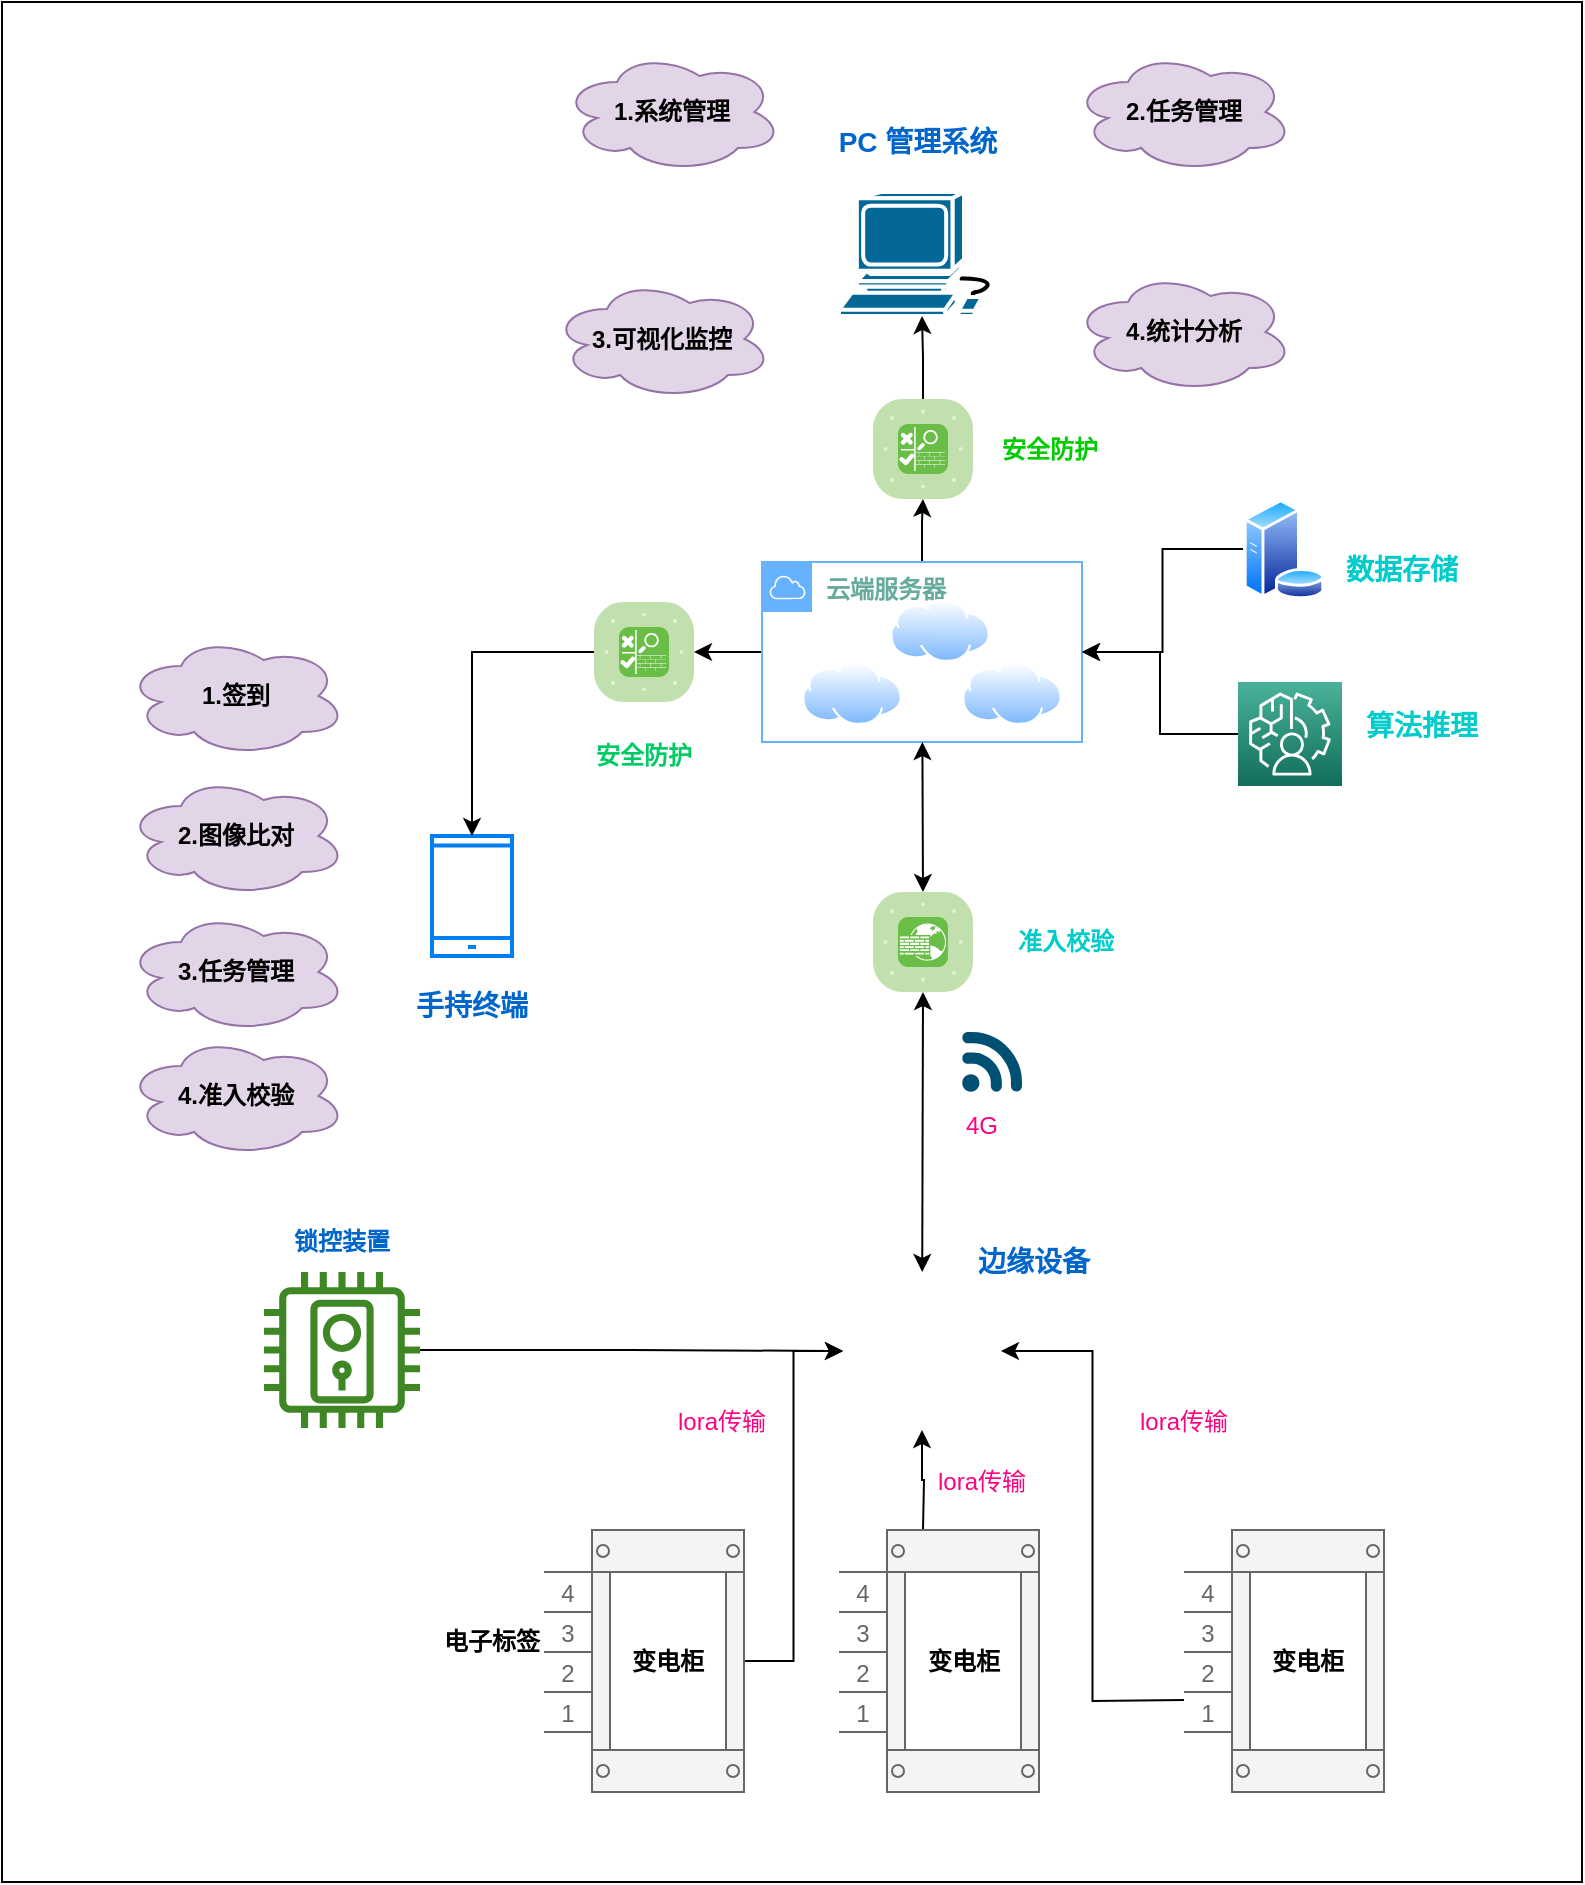 <mxfile version="20.4.0" type="github">
  <diagram id="f5aA6mKZVOiBzjaRbKyW" name="第 1 页">
    <mxGraphModel dx="2062" dy="2259" grid="1" gridSize="10" guides="1" tooltips="1" connect="1" arrows="1" fold="1" page="1" pageScale="1" pageWidth="827" pageHeight="1169" math="0" shadow="0">
      <root>
        <mxCell id="0" />
        <mxCell id="1" parent="0" />
        <mxCell id="h2EVxIKH0hydPoliz-5T-83" value="" style="rounded=0;whiteSpace=wrap;html=1;fontSize=14;" parent="1" vertex="1">
          <mxGeometry x="20" y="-15" width="790" height="940" as="geometry" />
        </mxCell>
        <mxCell id="h2EVxIKH0hydPoliz-5T-13" style="edgeStyle=orthogonalEdgeStyle;rounded=0;orthogonalLoop=1;jettySize=auto;html=1;entryX=0;entryY=0.5;entryDx=0;entryDy=0;" parent="1" source="h2EVxIKH0hydPoliz-5T-1" target="h2EVxIKH0hydPoliz-5T-12" edge="1">
          <mxGeometry relative="1" as="geometry" />
        </mxCell>
        <mxCell id="h2EVxIKH0hydPoliz-5T-1" value="" style="strokeColor=#666666;html=1;verticalLabelPosition=bottom;labelBackgroundColor=#ffffff;verticalAlign=top;outlineConnect=0;shadow=0;dashed=0;shape=mxgraph.rackGeneral.container;fillColor2=#f4f4f4;container=1;collapsible=0;childLayout=rack;allowGaps=1;marginLeft=33;marginRight=9;marginTop=21;marginBottom=22;textColor=#666666;numDisp=ascend;" parent="1" vertex="1">
          <mxGeometry x="291" y="749" width="100" height="131" as="geometry" />
        </mxCell>
        <mxCell id="h2EVxIKH0hydPoliz-5T-51" value="变电柜" style="text;html=1;strokeColor=none;fillColor=none;align=center;verticalAlign=middle;whiteSpace=wrap;rounded=0;fontStyle=1" parent="h2EVxIKH0hydPoliz-5T-1" vertex="1">
          <mxGeometry x="33" y="50.5" width="58" height="30" as="geometry" />
        </mxCell>
        <mxCell id="h2EVxIKH0hydPoliz-5T-19" style="edgeStyle=orthogonalEdgeStyle;rounded=0;orthogonalLoop=1;jettySize=auto;html=1;" parent="1" source="h2EVxIKH0hydPoliz-5T-4" target="h2EVxIKH0hydPoliz-5T-12" edge="1">
          <mxGeometry relative="1" as="geometry" />
        </mxCell>
        <mxCell id="h2EVxIKH0hydPoliz-5T-4" value="" style="sketch=0;outlineConnect=0;fontColor=#232F3E;gradientColor=none;fillColor=#3F8624;strokeColor=none;dashed=0;verticalLabelPosition=bottom;verticalAlign=top;align=center;html=1;fontSize=12;fontStyle=0;aspect=fixed;pointerEvents=1;shape=mxgraph.aws4.door_lock;" parent="1" vertex="1">
          <mxGeometry x="151" y="620" width="78" height="78" as="geometry" />
        </mxCell>
        <mxCell id="h2EVxIKH0hydPoliz-5T-5" value="锁控装置" style="text;html=1;strokeColor=none;fillColor=none;align=center;verticalAlign=middle;whiteSpace=wrap;rounded=0;fontStyle=1;fontColor=#0066CC;" parent="1" vertex="1">
          <mxGeometry x="160" y="590" width="60" height="30" as="geometry" />
        </mxCell>
        <mxCell id="h2EVxIKH0hydPoliz-5T-22" style="edgeStyle=orthogonalEdgeStyle;rounded=0;orthogonalLoop=1;jettySize=auto;html=1;" parent="1" target="h2EVxIKH0hydPoliz-5T-12" edge="1">
          <mxGeometry relative="1" as="geometry">
            <mxPoint x="480.5" y="749" as="sourcePoint" />
          </mxGeometry>
        </mxCell>
        <mxCell id="h2EVxIKH0hydPoliz-5T-15" style="edgeStyle=orthogonalEdgeStyle;rounded=0;orthogonalLoop=1;jettySize=auto;html=1;entryX=1;entryY=0.5;entryDx=0;entryDy=0;" parent="1" target="h2EVxIKH0hydPoliz-5T-12" edge="1">
          <mxGeometry relative="1" as="geometry">
            <mxPoint x="611" y="834" as="sourcePoint" />
          </mxGeometry>
        </mxCell>
        <mxCell id="h2EVxIKH0hydPoliz-5T-10" value="电子标签" style="text;html=1;strokeColor=none;fillColor=none;align=center;verticalAlign=middle;whiteSpace=wrap;rounded=0;fontStyle=1" parent="1" vertex="1">
          <mxGeometry x="235" y="790" width="60" height="30" as="geometry" />
        </mxCell>
        <mxCell id="h2EVxIKH0hydPoliz-5T-12" value="" style="shape=image;html=1;verticalAlign=top;verticalLabelPosition=bottom;labelBackgroundColor=#ffffff;imageAspect=0;aspect=fixed;image=https://cdn1.iconfinder.com/data/icons/nuvola2/128x128/apps/kcmpci.png" parent="1" vertex="1">
          <mxGeometry x="440.5" y="620" width="79" height="79" as="geometry" />
        </mxCell>
        <mxCell id="h2EVxIKH0hydPoliz-5T-24" value="" style="points=[[0.005,0.09,0],[0.08,0,0],[0.76,0.25,0],[1,0.92,0],[0.91,0.995,0],[0.57,0.995,0],[0.045,0.955,0],[0.005,0.43,0]];verticalLabelPosition=bottom;sketch=0;html=1;verticalAlign=top;aspect=fixed;align=center;pointerEvents=1;shape=mxgraph.cisco19.3g_4g_indicator;fillColor=#005073;strokeColor=none;" parent="1" vertex="1">
          <mxGeometry x="500" y="500" width="30" height="30" as="geometry" />
        </mxCell>
        <mxCell id="h2EVxIKH0hydPoliz-5T-63" value="" style="edgeStyle=orthogonalEdgeStyle;rounded=0;orthogonalLoop=1;jettySize=auto;html=1;" parent="1" source="h2EVxIKH0hydPoliz-5T-25" target="h2EVxIKH0hydPoliz-5T-61" edge="1">
          <mxGeometry relative="1" as="geometry" />
        </mxCell>
        <mxCell id="h2EVxIKH0hydPoliz-5T-68" value="" style="edgeStyle=orthogonalEdgeStyle;rounded=0;orthogonalLoop=1;jettySize=auto;html=1;" parent="1" source="h2EVxIKH0hydPoliz-5T-25" target="h2EVxIKH0hydPoliz-5T-62" edge="1">
          <mxGeometry relative="1" as="geometry" />
        </mxCell>
        <mxCell id="h2EVxIKH0hydPoliz-5T-25" value="&lt;b&gt;&lt;font color=&quot;#67ab9f&quot;&gt;云端服务器&lt;/font&gt;&lt;/b&gt;" style="sketch=0;outlineConnect=0;gradientColor=none;html=1;whiteSpace=wrap;fontSize=12;fontStyle=0;shape=mxgraph.aws4.group;grIcon=mxgraph.aws4.group_aws_cloud;strokeColor=#66B2FF;fillColor=none;verticalAlign=top;align=left;spacingLeft=30;fontColor=#AAB7B8;dashed=0;" parent="1" vertex="1">
          <mxGeometry x="400" y="265" width="160" height="90" as="geometry" />
        </mxCell>
        <mxCell id="h2EVxIKH0hydPoliz-5T-27" value="" style="aspect=fixed;perimeter=ellipsePerimeter;html=1;align=center;shadow=0;dashed=0;spacingTop=3;image;image=img/lib/active_directory/internet_cloud.svg;" parent="1" vertex="1">
          <mxGeometry x="420" y="315" width="50" height="31.5" as="geometry" />
        </mxCell>
        <mxCell id="h2EVxIKH0hydPoliz-5T-28" value="" style="aspect=fixed;perimeter=ellipsePerimeter;html=1;align=center;shadow=0;dashed=0;spacingTop=3;image;image=img/lib/active_directory/internet_cloud.svg;" parent="1" vertex="1">
          <mxGeometry x="464" y="283.5" width="50" height="31.5" as="geometry" />
        </mxCell>
        <mxCell id="h2EVxIKH0hydPoliz-5T-33" value="4G" style="text;html=1;strokeColor=none;fillColor=none;align=center;verticalAlign=middle;whiteSpace=wrap;rounded=0;fontColor=#FF0080;" parent="1" vertex="1">
          <mxGeometry x="480" y="532" width="60" height="30" as="geometry" />
        </mxCell>
        <mxCell id="h2EVxIKH0hydPoliz-5T-35" value="" style="html=1;verticalLabelPosition=bottom;align=center;labelBackgroundColor=#ffffff;verticalAlign=top;strokeWidth=2;strokeColor=#0080F0;shadow=0;dashed=0;shape=mxgraph.ios7.icons.smartphone;" parent="1" vertex="1">
          <mxGeometry x="235" y="402" width="40" height="60" as="geometry" />
        </mxCell>
        <mxCell id="h2EVxIKH0hydPoliz-5T-36" value="手持终端" style="text;html=1;strokeColor=none;fillColor=none;align=center;verticalAlign=middle;whiteSpace=wrap;rounded=0;fontStyle=1;fontSize=14;fontColor=#0066CC;" parent="1" vertex="1">
          <mxGeometry x="225" y="472" width="60" height="30" as="geometry" />
        </mxCell>
        <mxCell id="h2EVxIKH0hydPoliz-5T-38" value="" style="shape=mxgraph.cisco.computers_and_peripherals.workstation;html=1;pointerEvents=1;dashed=0;fillColor=#036897;strokeColor=#ffffff;strokeWidth=2;verticalLabelPosition=bottom;verticalAlign=top;align=center;outlineConnect=0;" parent="1" vertex="1">
          <mxGeometry x="438.5" y="80" width="83" height="62" as="geometry" />
        </mxCell>
        <mxCell id="h2EVxIKH0hydPoliz-5T-39" value="PC 管理系统" style="text;html=1;strokeColor=none;fillColor=none;align=center;verticalAlign=middle;whiteSpace=wrap;rounded=0;fontStyle=1;fontSize=14;fontColor=#0066CC;" parent="1" vertex="1">
          <mxGeometry x="434" y="40" width="87.5" height="30" as="geometry" />
        </mxCell>
        <mxCell id="h2EVxIKH0hydPoliz-5T-40" value="1.系统管理" style="ellipse;shape=cloud;whiteSpace=wrap;html=1;strokeColor=#9673a6;fontStyle=1;fillColor=#e1d5e7;" parent="1" vertex="1">
          <mxGeometry x="300" y="10" width="110" height="60" as="geometry" />
        </mxCell>
        <mxCell id="h2EVxIKH0hydPoliz-5T-41" value="3.可视化监控" style="ellipse;shape=cloud;whiteSpace=wrap;html=1;strokeColor=#9673a6;fontStyle=1;fillColor=#e1d5e7;" parent="1" vertex="1">
          <mxGeometry x="295" y="123.5" width="110" height="60" as="geometry" />
        </mxCell>
        <mxCell id="h2EVxIKH0hydPoliz-5T-42" value="2.任务管理" style="ellipse;shape=cloud;whiteSpace=wrap;html=1;strokeColor=#9673a6;fontStyle=1;fillColor=#e1d5e7;" parent="1" vertex="1">
          <mxGeometry x="555.5" y="10" width="110" height="60" as="geometry" />
        </mxCell>
        <mxCell id="h2EVxIKH0hydPoliz-5T-43" value="4.统计分析" style="ellipse;shape=cloud;whiteSpace=wrap;html=1;strokeColor=#9673a6;fontStyle=1;fillColor=#e1d5e7;" parent="1" vertex="1">
          <mxGeometry x="555.5" y="120" width="110" height="60" as="geometry" />
        </mxCell>
        <mxCell id="h2EVxIKH0hydPoliz-5T-44" value="1.签到" style="ellipse;shape=cloud;whiteSpace=wrap;html=1;strokeColor=#9673a6;fontStyle=1;fillColor=#e1d5e7;" parent="1" vertex="1">
          <mxGeometry x="82" y="302" width="110" height="60" as="geometry" />
        </mxCell>
        <mxCell id="h2EVxIKH0hydPoliz-5T-45" value="2.图像比对" style="ellipse;shape=cloud;whiteSpace=wrap;html=1;strokeColor=#9673a6;fontStyle=1;fillColor=#e1d5e7;" parent="1" vertex="1">
          <mxGeometry x="82" y="372" width="110" height="60" as="geometry" />
        </mxCell>
        <mxCell id="h2EVxIKH0hydPoliz-5T-46" value="3.任务管理" style="ellipse;shape=cloud;whiteSpace=wrap;html=1;strokeColor=#9673a6;fontStyle=1;fillColor=#e1d5e7;" parent="1" vertex="1">
          <mxGeometry x="82" y="440" width="110" height="60" as="geometry" />
        </mxCell>
        <mxCell id="h2EVxIKH0hydPoliz-5T-47" value="" style="aspect=fixed;perimeter=ellipsePerimeter;html=1;align=center;shadow=0;dashed=0;spacingTop=3;image;image=img/lib/active_directory/internet_cloud.svg;" parent="1" vertex="1">
          <mxGeometry x="500" y="315" width="50" height="31.5" as="geometry" />
        </mxCell>
        <mxCell id="h2EVxIKH0hydPoliz-5T-52" value="4.准入校验" style="ellipse;shape=cloud;whiteSpace=wrap;html=1;strokeColor=#9673a6;fontStyle=1;fillColor=#e1d5e7;" parent="1" vertex="1">
          <mxGeometry x="82" y="502" width="110" height="60" as="geometry" />
        </mxCell>
        <mxCell id="0t1G-UWzfi1k0xEK51TH-1" style="edgeStyle=orthogonalEdgeStyle;rounded=0;orthogonalLoop=1;jettySize=auto;html=1;fontSize=14;fontColor=#0066CC;" edge="1" parent="1" source="h2EVxIKH0hydPoliz-5T-54" target="h2EVxIKH0hydPoliz-5T-25">
          <mxGeometry relative="1" as="geometry" />
        </mxCell>
        <mxCell id="h2EVxIKH0hydPoliz-5T-54" value="" style="aspect=fixed;perimeter=ellipsePerimeter;html=1;align=center;shadow=0;dashed=0;spacingTop=3;image;image=img/lib/active_directory/database_server.svg;strokeColor=#66B2FF;" parent="1" vertex="1">
          <mxGeometry x="640.5" y="233.5" width="41" height="50" as="geometry" />
        </mxCell>
        <mxCell id="0t1G-UWzfi1k0xEK51TH-2" style="edgeStyle=orthogonalEdgeStyle;rounded=0;orthogonalLoop=1;jettySize=auto;html=1;fontSize=14;fontColor=#0066CC;" edge="1" parent="1" source="h2EVxIKH0hydPoliz-5T-57" target="h2EVxIKH0hydPoliz-5T-25">
          <mxGeometry relative="1" as="geometry" />
        </mxCell>
        <mxCell id="h2EVxIKH0hydPoliz-5T-57" value="" style="sketch=0;points=[[0,0,0],[0.25,0,0],[0.5,0,0],[0.75,0,0],[1,0,0],[0,1,0],[0.25,1,0],[0.5,1,0],[0.75,1,0],[1,1,0],[0,0.25,0],[0,0.5,0],[0,0.75,0],[1,0.25,0],[1,0.5,0],[1,0.75,0]];outlineConnect=0;fontColor=#232F3E;gradientColor=#4AB29A;gradientDirection=north;fillColor=#116D5B;strokeColor=#ffffff;dashed=0;verticalLabelPosition=bottom;verticalAlign=top;align=center;html=1;fontSize=12;fontStyle=0;aspect=fixed;shape=mxgraph.aws4.resourceIcon;resIcon=mxgraph.aws4.augmented_ai;" parent="1" vertex="1">
          <mxGeometry x="638" y="325" width="52" height="52" as="geometry" />
        </mxCell>
        <mxCell id="h2EVxIKH0hydPoliz-5T-58" value="算法推理" style="text;html=1;strokeColor=none;fillColor=none;align=center;verticalAlign=middle;whiteSpace=wrap;rounded=0;fontStyle=1;fontSize=14;fontColor=#00CCCC;" parent="1" vertex="1">
          <mxGeometry x="700" y="332" width="60" height="30" as="geometry" />
        </mxCell>
        <mxCell id="h2EVxIKH0hydPoliz-5T-59" value="数据存储" style="text;html=1;strokeColor=none;fillColor=none;align=center;verticalAlign=middle;whiteSpace=wrap;rounded=0;fontSize=14;fontStyle=1;fontColor=#00CCCC;" parent="1" vertex="1">
          <mxGeometry x="690" y="253.5" width="60" height="30" as="geometry" />
        </mxCell>
        <mxCell id="h2EVxIKH0hydPoliz-5T-60" style="edgeStyle=orthogonalEdgeStyle;rounded=0;orthogonalLoop=1;jettySize=auto;html=1;exitX=0.5;exitY=1;exitDx=0;exitDy=0;exitPerimeter=0;" parent="1" source="h2EVxIKH0hydPoliz-5T-57" target="h2EVxIKH0hydPoliz-5T-57" edge="1">
          <mxGeometry relative="1" as="geometry" />
        </mxCell>
        <mxCell id="h2EVxIKH0hydPoliz-5T-67" style="edgeStyle=orthogonalEdgeStyle;rounded=0;orthogonalLoop=1;jettySize=auto;html=1;" parent="1" source="h2EVxIKH0hydPoliz-5T-61" target="h2EVxIKH0hydPoliz-5T-38" edge="1">
          <mxGeometry relative="1" as="geometry" />
        </mxCell>
        <mxCell id="h2EVxIKH0hydPoliz-5T-61" value="" style="verticalLabelPosition=bottom;sketch=0;html=1;fillColor=#6ABD46;strokeColor=#ffffff;verticalAlign=top;align=center;points=[[0.085,0.085,0],[0.915,0.085,0],[0.915,0.915,0],[0.085,0.915,0],[0.25,0,0],[0.5,0,0],[0.75,0,0],[1,0.25,0],[1,0.5,0],[1,0.75,0],[0.75,1,0],[0.5,1,0],[0.25,1,0],[0,0.75,0],[0,0.5,0],[0,0.25,0]];pointerEvents=1;shape=mxgraph.cisco_safe.compositeIcon;bgIcon=mxgraph.cisco_safe.architecture.generic_appliance;resIcon=mxgraph.cisco_safe.architecture.web_application_firewall;" parent="1" vertex="1">
          <mxGeometry x="455.5" y="183.5" width="50" height="50" as="geometry" />
        </mxCell>
        <mxCell id="h2EVxIKH0hydPoliz-5T-69" style="edgeStyle=orthogonalEdgeStyle;rounded=0;orthogonalLoop=1;jettySize=auto;html=1;" parent="1" source="h2EVxIKH0hydPoliz-5T-62" target="h2EVxIKH0hydPoliz-5T-35" edge="1">
          <mxGeometry relative="1" as="geometry" />
        </mxCell>
        <mxCell id="h2EVxIKH0hydPoliz-5T-62" value="" style="verticalLabelPosition=bottom;sketch=0;html=1;fillColor=#6ABD46;strokeColor=#ffffff;verticalAlign=top;align=center;points=[[0.085,0.085,0],[0.915,0.085,0],[0.915,0.915,0],[0.085,0.915,0],[0.25,0,0],[0.5,0,0],[0.75,0,0],[1,0.25,0],[1,0.5,0],[1,0.75,0],[0.75,1,0],[0.5,1,0],[0.25,1,0],[0,0.75,0],[0,0.5,0],[0,0.25,0]];pointerEvents=1;shape=mxgraph.cisco_safe.compositeIcon;bgIcon=mxgraph.cisco_safe.architecture.generic_appliance;resIcon=mxgraph.cisco_safe.architecture.web_application_firewall;" parent="1" vertex="1">
          <mxGeometry x="316" y="285" width="50" height="50" as="geometry" />
        </mxCell>
        <mxCell id="h2EVxIKH0hydPoliz-5T-70" value="边缘设备" style="text;html=1;strokeColor=none;fillColor=none;align=center;verticalAlign=middle;whiteSpace=wrap;rounded=0;fontStyle=1;fontSize=14;fontColor=#0066CC;" parent="1" vertex="1">
          <mxGeometry x="505.5" y="600" width="60" height="30" as="geometry" />
        </mxCell>
        <mxCell id="h2EVxIKH0hydPoliz-5T-71" value="lora传输" style="text;html=1;strokeColor=none;fillColor=none;align=center;verticalAlign=middle;whiteSpace=wrap;rounded=0;fontColor=#FF0080;" parent="1" vertex="1">
          <mxGeometry x="480" y="710" width="60" height="30" as="geometry" />
        </mxCell>
        <mxCell id="h2EVxIKH0hydPoliz-5T-72" value="lora传输" style="text;html=1;strokeColor=none;fillColor=none;align=center;verticalAlign=middle;whiteSpace=wrap;rounded=0;fontColor=#FF0080;" parent="1" vertex="1">
          <mxGeometry x="350" y="680" width="60" height="30" as="geometry" />
        </mxCell>
        <mxCell id="h2EVxIKH0hydPoliz-5T-73" value="lora传输" style="text;html=1;strokeColor=none;fillColor=none;align=center;verticalAlign=middle;whiteSpace=wrap;rounded=0;fontColor=#FF0080;" parent="1" vertex="1">
          <mxGeometry x="580.5" y="680" width="60" height="30" as="geometry" />
        </mxCell>
        <mxCell id="h2EVxIKH0hydPoliz-5T-75" value="" style="verticalLabelPosition=bottom;sketch=0;html=1;fillColor=#6ABD46;strokeColor=#ffffff;verticalAlign=top;align=center;points=[[0.085,0.085,0],[0.915,0.085,0],[0.915,0.915,0],[0.085,0.915,0],[0.25,0,0],[0.5,0,0],[0.75,0,0],[1,0.25,0],[1,0.5,0],[1,0.75,0],[0.75,1,0],[0.5,1,0],[0.25,1,0],[0,0.75,0],[0,0.5,0],[0,0.25,0]];pointerEvents=1;shape=mxgraph.cisco_safe.compositeIcon;bgIcon=mxgraph.cisco_safe.architecture.generic_appliance;resIcon=mxgraph.cisco_safe.architecture.web_application_firewall_2;" parent="1" vertex="1">
          <mxGeometry x="455.5" y="430" width="50" height="50" as="geometry" />
        </mxCell>
        <mxCell id="h2EVxIKH0hydPoliz-5T-76" value="" style="endArrow=classic;startArrow=classic;html=1;rounded=0;entryX=0.5;entryY=1;entryDx=0;entryDy=0;entryPerimeter=0;" parent="1" source="h2EVxIKH0hydPoliz-5T-12" target="h2EVxIKH0hydPoliz-5T-75" edge="1">
          <mxGeometry width="50" height="50" relative="1" as="geometry">
            <mxPoint x="390" y="560" as="sourcePoint" />
            <mxPoint x="440" y="510" as="targetPoint" />
          </mxGeometry>
        </mxCell>
        <mxCell id="h2EVxIKH0hydPoliz-5T-77" value="" style="strokeColor=#666666;html=1;verticalLabelPosition=bottom;labelBackgroundColor=#ffffff;verticalAlign=top;outlineConnect=0;shadow=0;dashed=0;shape=mxgraph.rackGeneral.container;fillColor2=#f4f4f4;container=1;collapsible=0;childLayout=rack;allowGaps=1;marginLeft=33;marginRight=9;marginTop=21;marginBottom=22;textColor=#666666;numDisp=ascend;" parent="1" vertex="1">
          <mxGeometry x="438.5" y="749" width="100" height="131" as="geometry" />
        </mxCell>
        <mxCell id="h2EVxIKH0hydPoliz-5T-84" value="变电柜" style="text;html=1;strokeColor=none;fillColor=none;align=center;verticalAlign=middle;whiteSpace=wrap;rounded=0;fontStyle=1" parent="h2EVxIKH0hydPoliz-5T-77" vertex="1">
          <mxGeometry x="33" y="50.5" width="58" height="30" as="geometry" />
        </mxCell>
        <mxCell id="h2EVxIKH0hydPoliz-5T-78" value="" style="strokeColor=#666666;html=1;verticalLabelPosition=bottom;labelBackgroundColor=#ffffff;verticalAlign=top;outlineConnect=0;shadow=0;dashed=0;shape=mxgraph.rackGeneral.container;fillColor2=#f4f4f4;container=1;collapsible=0;childLayout=rack;allowGaps=1;marginLeft=33;marginRight=9;marginTop=21;marginBottom=22;textColor=#666666;numDisp=ascend;" parent="1" vertex="1">
          <mxGeometry x="611" y="749" width="100" height="131" as="geometry" />
        </mxCell>
        <mxCell id="h2EVxIKH0hydPoliz-5T-85" value="变电柜" style="text;html=1;strokeColor=none;fillColor=none;align=center;verticalAlign=middle;whiteSpace=wrap;rounded=0;fontStyle=1" parent="h2EVxIKH0hydPoliz-5T-78" vertex="1">
          <mxGeometry x="33" y="50.5" width="58" height="30" as="geometry" />
        </mxCell>
        <mxCell id="h2EVxIKH0hydPoliz-5T-79" value="安全防护" style="text;html=1;strokeColor=none;fillColor=none;align=center;verticalAlign=middle;whiteSpace=wrap;rounded=0;fontStyle=1;fontColor=#00CC66;" parent="1" vertex="1">
          <mxGeometry x="311" y="347" width="60" height="30" as="geometry" />
        </mxCell>
        <mxCell id="h2EVxIKH0hydPoliz-5T-80" value="安全防护" style="text;html=1;strokeColor=none;fillColor=none;align=center;verticalAlign=middle;whiteSpace=wrap;rounded=0;fontStyle=1;fontColor=#00CC00;" parent="1" vertex="1">
          <mxGeometry x="514" y="193.5" width="60" height="30" as="geometry" />
        </mxCell>
        <mxCell id="h2EVxIKH0hydPoliz-5T-81" value="" style="endArrow=classic;startArrow=classic;html=1;rounded=0;exitX=0.5;exitY=0;exitDx=0;exitDy=0;exitPerimeter=0;" parent="1" source="h2EVxIKH0hydPoliz-5T-75" target="h2EVxIKH0hydPoliz-5T-25" edge="1">
          <mxGeometry width="50" height="50" relative="1" as="geometry">
            <mxPoint x="390" y="560" as="sourcePoint" />
            <mxPoint x="440" y="510" as="targetPoint" />
          </mxGeometry>
        </mxCell>
        <mxCell id="h2EVxIKH0hydPoliz-5T-82" value="准入校验" style="text;html=1;strokeColor=none;fillColor=none;align=center;verticalAlign=middle;whiteSpace=wrap;rounded=0;fontStyle=1;fontColor=#00CCCC;" parent="1" vertex="1">
          <mxGeometry x="521.5" y="440" width="60" height="30" as="geometry" />
        </mxCell>
      </root>
    </mxGraphModel>
  </diagram>
</mxfile>
